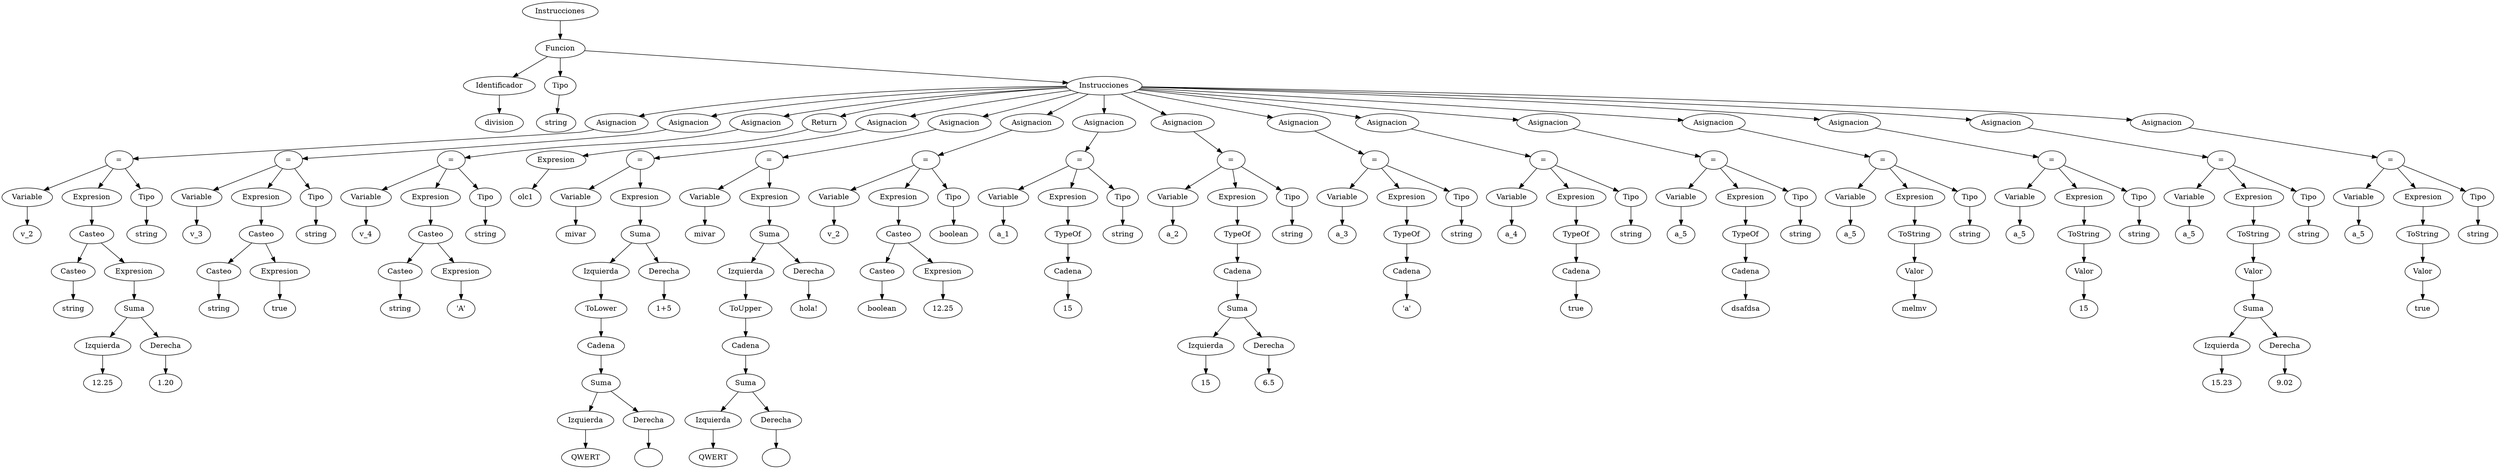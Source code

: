 digraph AST {
node [shape=ellipse];
rankdir=TB;
node0[label="Instrucciones"];
node0->node10
node10[label="Funcion"];
node10identificador[label="Identificador"];
node10identificador -> node10hijo0
node10hijo0[label="division"];
node10tipo[label="Tipo"];
node10tipo -> node10hijo1
node10hijo1[label="string"];
node10instrucciones[label="Instrucciones"];
node10instrucciones -> node211
node211[label="Asignacion"];
node211igual[label="="];
node2111[label="Variable"];
node2111 -> node211hijo0
node211hijo0[label="v_2"];
node2112[label="Expresion"];
node2112 -> node216
node216[label="Casteo"];
node2161[label="Casteo"];
node2161 -> node216hijo0
node216hijo0[label="string"];
node2162[label="Expresion"];
node2162 -> node229
node229[label="Suma"];
node229derecha[label="Izquierda"];
node229derecha -> node229hijo0
node229hijo0[label="12.25"];
node229izquierda[label="Derecha"];
node229izquierda -> node229hijo1
node229hijo1[label="1.20"];
node229 -> node229derecha;
node229 -> node229izquierda;
node216->node2161;
node216->node2162;
node211tipo[label="Tipo"];
node211tipo -> node211hijo1
node211hijo1[label="string"];
node211igual -> node211tipo;
node211igual -> node2111;
node211igual -> node2112;
node211 -> node211igual;
node10instrucciones -> node311
node311[label="Asignacion"];
node311igual[label="="];
node3111[label="Variable"];
node3111 -> node311hijo0
node311hijo0[label="v_3"];
node3112[label="Expresion"];
node3112 -> node316
node316[label="Casteo"];
node3161[label="Casteo"];
node3161 -> node316hijo0
node316hijo0[label="string"];
node3162[label="Expresion"];
node3162 -> node316hijo1
node316hijo1[label="true"];
node316->node3161;
node316->node3162;
node311tipo[label="Tipo"];
node311tipo -> node311hijo1
node311hijo1[label="string"];
node311igual -> node311tipo;
node311igual -> node3111;
node311igual -> node3112;
node311 -> node311igual;
node10instrucciones -> node411
node411[label="Asignacion"];
node411igual[label="="];
node4111[label="Variable"];
node4111 -> node411hijo0
node411hijo0[label="v_4"];
node4112[label="Expresion"];
node4112 -> node416
node416[label="Casteo"];
node4161[label="Casteo"];
node4161 -> node416hijo0
node416hijo0[label="string"];
node4162[label="Expresion"];
node4162 -> node416hijo1
node416hijo1[label="'A'"];
node416->node4161;
node416->node4162;
node411tipo[label="Tipo"];
node411tipo -> node411hijo1
node411hijo1[label="string"];
node411igual -> node411tipo;
node411igual -> node4111;
node411igual -> node4112;
node411 -> node411igual;
node10instrucciones -> node54
node54[label="Return"];
node54expresion[label="Expresion"];
node54expresion -> node54hijo0
node54hijo0[label="olc1"];

node54 -> node54expresion;
node10instrucciones -> node69
node69[label="Asignacion"];
node69igual[label="="];
node691[label="Variable"];
node691 -> node69hijo0
node69hijo0[label="mivar"];
node692[label="Expresion"];
node692 -> node631
node631[label="Suma"];
node631derecha[label="Izquierda"];
node631derecha -> node611
node611[label="ToLower"];
node611cadena[label="Cadena"];
node611cadena -> node626
node626[label="Suma"];
node626derecha[label="Izquierda"];
node626derecha -> node626hijo0
node626hijo0[label="QWERT"];
node626izquierda[label="Derecha"];
node626izquierda -> node626hijo1
node626hijo1[label=" "];
node626 -> node626derecha;
node626 -> node626izquierda;
node611->node611cadena;
node631izquierda[label="Derecha"];
node631izquierda -> node631hijo0
node631hijo0[label="1+5"];
node631 -> node631derecha;
node631 -> node631izquierda;
node69igual->node691;
node69igual->node692;
node69->node69igual;
node10instrucciones -> node79
node79[label="Asignacion"];
node79igual[label="="];
node791[label="Variable"];
node791 -> node79hijo0
node79hijo0[label="mivar"];
node792[label="Expresion"];
node792 -> node731
node731[label="Suma"];
node731derecha[label="Izquierda"];
node731derecha -> node711
node711[label="ToUpper"];
node711cadena[label="Cadena"];
node711cadena -> node726
node726[label="Suma"];
node726derecha[label="Izquierda"];
node726derecha -> node726hijo0
node726hijo0[label="QWERT"];
node726izquierda[label="Derecha"];
node726izquierda -> node726hijo1
node726hijo1[label=" "];
node726 -> node726derecha;
node726 -> node726izquierda;
node711->node711cadena;
node731izquierda[label="Derecha"];
node731izquierda -> node731hijo0
node731hijo0[label="hola!"];
node731 -> node731derecha;
node731 -> node731izquierda;
node79igual->node791;
node79igual->node792;
node79->node79igual;
node10instrucciones -> node812
node812[label="Asignacion"];
node812igual[label="="];
node8121[label="Variable"];
node8121 -> node812hijo0
node812hijo0[label="v_2"];
node8122[label="Expresion"];
node8122 -> node817
node817[label="Casteo"];
node8171[label="Casteo"];
node8171 -> node817hijo0
node817hijo0[label="boolean"];
node8172[label="Expresion"];
node8172 -> node817hijo1
node817hijo1[label="12.25"];
node817->node8171;
node817->node8172;
node812tipo[label="Tipo"];
node812tipo -> node812hijo1
node812hijo1[label="boolean"];
node812igual -> node812tipo;
node812igual -> node8121;
node812igual -> node8122;
node812 -> node812igual;
node10instrucciones -> node911
node911[label="Asignacion"];
node911igual[label="="];
node9111[label="Variable"];
node9111 -> node911hijo0
node911hijo0[label="a_1"];
node9112[label="Expresion"];
node9112 -> node915
node915[label="TypeOf"];
node915cadena[label="Cadena"];
node915cadena -> node915hijo0
node915hijo0[label="15"];
node915->node915cadena;
node911tipo[label="Tipo"];
node911tipo -> node911hijo1
node911hijo1[label="string"];
node911igual -> node911tipo;
node911igual -> node9111;
node911igual -> node9112;
node911 -> node911igual;
node10instrucciones -> node1011
node1011[label="Asignacion"];
node1011igual[label="="];
node10111[label="Variable"];
node10111 -> node1011hijo0
node1011hijo0[label="a_2"];
node10112[label="Expresion"];
node10112 -> node1015
node1015[label="TypeOf"];
node1015cadena[label="Cadena"];
node1015cadena -> node1024
node1024[label="Suma"];
node1024derecha[label="Izquierda"];
node1024derecha -> node1024hijo0
node1024hijo0[label="15"];
node1024izquierda[label="Derecha"];
node1024izquierda -> node1024hijo1
node1024hijo1[label="6.5"];
node1024 -> node1024derecha;
node1024 -> node1024izquierda;
node1015->node1015cadena;
node1011tipo[label="Tipo"];
node1011tipo -> node1011hijo1
node1011hijo1[label="string"];
node1011igual -> node1011tipo;
node1011igual -> node10111;
node1011igual -> node10112;
node1011 -> node1011igual;
node10instrucciones -> node1111
node1111[label="Asignacion"];
node1111igual[label="="];
node11111[label="Variable"];
node11111 -> node1111hijo0
node1111hijo0[label="a_3"];
node11112[label="Expresion"];
node11112 -> node1115
node1115[label="TypeOf"];
node1115cadena[label="Cadena"];
node1115cadena -> node1115hijo0
node1115hijo0[label="'a'"];
node1115->node1115cadena;
node1111tipo[label="Tipo"];
node1111tipo -> node1111hijo1
node1111hijo1[label="string"];
node1111igual -> node1111tipo;
node1111igual -> node11111;
node1111igual -> node11112;
node1111 -> node1111igual;
node10instrucciones -> node1211
node1211[label="Asignacion"];
node1211igual[label="="];
node12111[label="Variable"];
node12111 -> node1211hijo0
node1211hijo0[label="a_4"];
node12112[label="Expresion"];
node12112 -> node1215
node1215[label="TypeOf"];
node1215cadena[label="Cadena"];
node1215cadena -> node1215hijo0
node1215hijo0[label="true"];
node1215->node1215cadena;
node1211tipo[label="Tipo"];
node1211tipo -> node1211hijo1
node1211hijo1[label="string"];
node1211igual -> node1211tipo;
node1211igual -> node12111;
node1211igual -> node12112;
node1211 -> node1211igual;
node10instrucciones -> node1311
node1311[label="Asignacion"];
node1311igual[label="="];
node13111[label="Variable"];
node13111 -> node1311hijo0
node1311hijo0[label="a_5"];
node13112[label="Expresion"];
node13112 -> node1315
node1315[label="TypeOf"];
node1315cadena[label="Cadena"];
node1315cadena -> node1315hijo0
node1315hijo0[label="dsafdsa"];
node1315->node1315cadena;
node1311tipo[label="Tipo"];
node1311tipo -> node1311hijo1
node1311hijo1[label="string"];
node1311igual -> node1311tipo;
node1311igual -> node13111;
node1311igual -> node13112;
node1311 -> node1311igual;
node10instrucciones -> node1411
node1411[label="Asignacion"];
node1411igual[label="="];
node14111[label="Variable"];
node14111 -> node1411hijo0
node1411hijo0[label="a_5"];
node14112[label="Expresion"];
node14112 -> node1415
node1415[label="ToString"];
node1415numero[label="Valor"];
node1415numero -> node1415hijo0
node1415hijo0[label="melmv"];
node1415->node1415numero;
node1411tipo[label="Tipo"];
node1411tipo -> node1411hijo1
node1411hijo1[label="string"];
node1411igual -> node1411tipo;
node1411igual -> node14111;
node1411igual -> node14112;
node1411 -> node1411igual;
node10instrucciones -> node1511
node1511[label="Asignacion"];
node1511igual[label="="];
node15111[label="Variable"];
node15111 -> node1511hijo0
node1511hijo0[label="a_5"];
node15112[label="Expresion"];
node15112 -> node1515
node1515[label="ToString"];
node1515numero[label="Valor"];
node1515numero -> node1515hijo0
node1515hijo0[label="15"];
node1515->node1515numero;
node1511tipo[label="Tipo"];
node1511tipo -> node1511hijo1
node1511hijo1[label="string"];
node1511igual -> node1511tipo;
node1511igual -> node15111;
node1511igual -> node15112;
node1511 -> node1511igual;
node10instrucciones -> node1611
node1611[label="Asignacion"];
node1611igual[label="="];
node16111[label="Variable"];
node16111 -> node1611hijo0
node1611hijo0[label="a_5"];
node16112[label="Expresion"];
node16112 -> node1615
node1615[label="ToString"];
node1615numero[label="Valor"];
node1615numero -> node1629
node1629[label="Suma"];
node1629derecha[label="Izquierda"];
node1629derecha -> node1629hijo0
node1629hijo0[label="15.23"];
node1629izquierda[label="Derecha"];
node1629izquierda -> node1629hijo1
node1629hijo1[label="9.02"];
node1629 -> node1629derecha;
node1629 -> node1629izquierda;
node1615->node1615numero;
node1611tipo[label="Tipo"];
node1611tipo -> node1611hijo1
node1611hijo1[label="string"];
node1611igual -> node1611tipo;
node1611igual -> node16111;
node1611igual -> node16112;
node1611 -> node1611igual;
node10instrucciones -> node1711
node1711[label="Asignacion"];
node1711igual[label="="];
node17111[label="Variable"];
node17111 -> node1711hijo0
node1711hijo0[label="a_5"];
node17112[label="Expresion"];
node17112 -> node1715
node1715[label="ToString"];
node1715numero[label="Valor"];
node1715numero -> node1715hijo0
node1715hijo0[label="true"];
node1715->node1715numero;
node1711tipo[label="Tipo"];
node1711tipo -> node1711hijo1
node1711hijo1[label="string"];
node1711igual -> node1711tipo;
node1711igual -> node17111;
node1711igual -> node17112;
node1711 -> node1711igual;
node10->node10identificador;
node10->node10tipo;
node10->node10instrucciones;
}